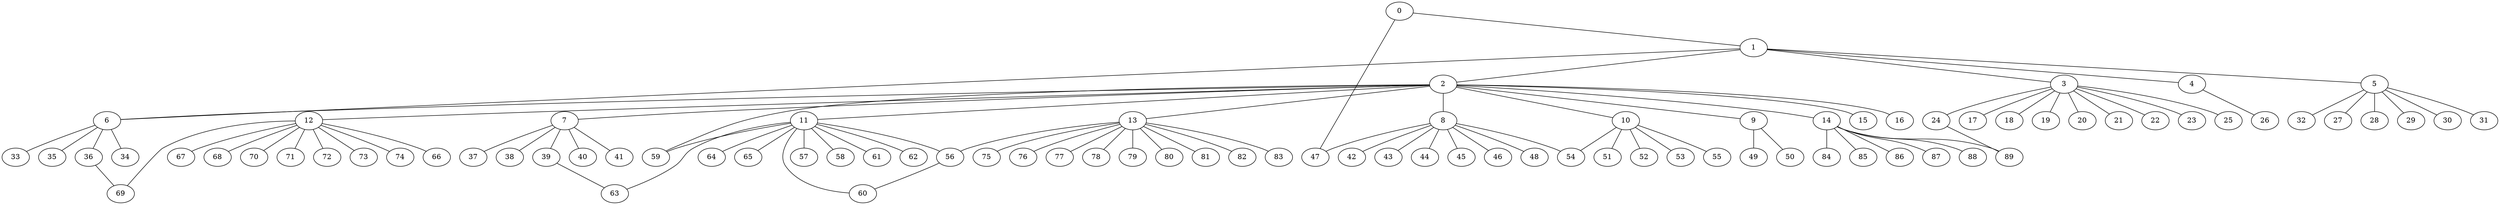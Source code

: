 
graph graphname {
    0 -- 1
0 -- 47
1 -- 2
1 -- 3
1 -- 4
1 -- 5
1 -- 6
2 -- 6
2 -- 7
2 -- 8
2 -- 9
2 -- 10
2 -- 11
2 -- 12
2 -- 13
2 -- 14
2 -- 15
2 -- 16
2 -- 59
3 -- 17
3 -- 18
3 -- 19
3 -- 20
3 -- 21
3 -- 22
3 -- 23
3 -- 24
3 -- 25
4 -- 26
5 -- 32
5 -- 27
5 -- 28
5 -- 29
5 -- 30
5 -- 31
6 -- 33
6 -- 35
6 -- 36
6 -- 34
7 -- 37
7 -- 38
7 -- 39
7 -- 40
7 -- 41
8 -- 42
8 -- 43
8 -- 44
8 -- 45
8 -- 46
8 -- 47
8 -- 48
8 -- 54
9 -- 49
9 -- 50
10 -- 51
10 -- 52
10 -- 53
10 -- 54
10 -- 55
11 -- 64
11 -- 65
11 -- 56
11 -- 57
11 -- 58
11 -- 59
11 -- 60
11 -- 61
11 -- 62
11 -- 63
12 -- 67
12 -- 68
12 -- 69
12 -- 70
12 -- 71
12 -- 72
12 -- 73
12 -- 74
12 -- 66
13 -- 75
13 -- 76
13 -- 77
13 -- 78
13 -- 79
13 -- 80
13 -- 81
13 -- 82
13 -- 83
13 -- 56
14 -- 84
14 -- 85
14 -- 86
14 -- 87
14 -- 88
14 -- 89
24 -- 89
36 -- 69
39 -- 63
56 -- 60

}
